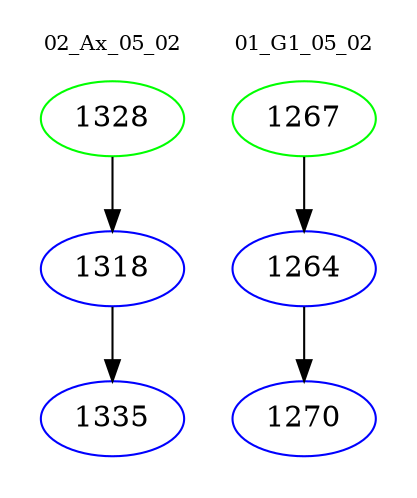 digraph{
subgraph cluster_0 {
color = white
label = "02_Ax_05_02";
fontsize=10;
T0_1328 [label="1328", color="green"]
T0_1328 -> T0_1318 [color="black"]
T0_1318 [label="1318", color="blue"]
T0_1318 -> T0_1335 [color="black"]
T0_1335 [label="1335", color="blue"]
}
subgraph cluster_1 {
color = white
label = "01_G1_05_02";
fontsize=10;
T1_1267 [label="1267", color="green"]
T1_1267 -> T1_1264 [color="black"]
T1_1264 [label="1264", color="blue"]
T1_1264 -> T1_1270 [color="black"]
T1_1270 [label="1270", color="blue"]
}
}
